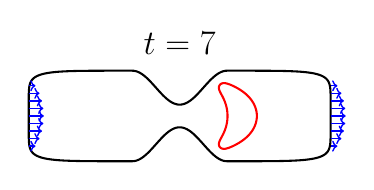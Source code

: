 \begin{tikzpicture}[scale=0.5]

\begin{axis}[
  xmin = -11,
  xmax = 11,
  ymin = -3.2,
  ymax = 3.2,
  scale only axis,
  axis equal image,
  hide axis,
  title = {\Huge$t=7$}
  ]

\addplot [mark=none,black,line width=1.5] table{
1.0e+01 0.0e+00
1.0e+01 3.682e-02
1.0e+01 7.365e-02
1.0e+01 1.105e-01
1.0e+01 1.474e-01
1.0e+01 1.843e-01
1.0e+01 2.213e-01
1.0e+01 2.583e-01
1.0e+01 2.955e-01
1.0e+01 3.327e-01
1.0e+01 3.7e-01
1.0e+01 4.074e-01
1.0e+01 4.45e-01
1.0e+01 4.827e-01
1.0e+01 5.205e-01
1.0e+01 5.586e-01
1.0e+01 5.967e-01
1.0e+01 6.351e-01
1.0e+01 6.737e-01
1.0e+01 7.125e-01
1.0e+01 7.515e-01
1.0e+01 7.907e-01
1.0e+01 8.302e-01
10.0e+00 8.7e-01
10.0e+00 9.1e-01
10.0e+00 9.504e-01
10.0e+00 9.911e-01
10.0e+00 1.032e+00
10.0e+00 1.073e+00
9.999e+00 1.115e+00
9.999e+00 1.157e+00
9.999e+00 1.2e+00
9.999e+00 1.242e+00
9.999e+00 1.286e+00
9.998e+00 1.33e+00
9.998e+00 1.374e+00
9.997e+00 1.419e+00
9.996e+00 1.464e+00
9.995e+00 1.509e+00
9.993e+00 1.556e+00
9.992e+00 1.602e+00
9.989e+00 1.649e+00
9.987e+00 1.697e+00
9.983e+00 1.746e+00
9.979e+00 1.794e+00
9.974e+00 1.844e+00
9.968e+00 1.894e+00
9.961e+00 1.944e+00
9.951e+00 1.995e+00
9.94e+00 2.046e+00
9.927e+00 2.097e+00
9.911e+00 2.149e+00
9.891e+00 2.201e+00
9.868e+00 2.252e+00
9.84e+00 2.304e+00
9.807e+00 2.355e+00
9.769e+00 2.405e+00
9.724e+00 2.454e+00
9.671e+00 2.503e+00
9.611e+00 2.55e+00
9.542e+00 2.594e+00
9.463e+00 2.637e+00
9.376e+00 2.678e+00
9.278e+00 2.716e+00
9.17e+00 2.751e+00
9.053e+00 2.783e+00
8.926e+00 2.813e+00
8.791e+00 2.839e+00
8.648e+00 2.862e+00
8.498e+00 2.883e+00
8.342e+00 2.901e+00
8.182e+00 2.917e+00
8.017e+00 2.931e+00
7.849e+00 2.942e+00
7.679e+00 2.952e+00
7.508e+00 2.96e+00
7.336e+00 2.967e+00
7.163e+00 2.973e+00
6.991e+00 2.978e+00
6.82e+00 2.982e+00
6.649e+00 2.985e+00
6.48e+00 2.988e+00
6.312e+00 2.99e+00
6.146e+00 2.992e+00
5.981e+00 2.994e+00
5.819e+00 2.995e+00
5.657e+00 2.996e+00
5.498e+00 2.997e+00
5.341e+00 2.998e+00
5.185e+00 2.998e+00
5.031e+00 2.998e+00
4.879e+00 2.999e+00
4.728e+00 2.999e+00
4.579e+00 2.999e+00
4.432e+00 2.999e+00
4.286e+00 3.0e+00
4.142e+00 3.0e+00
3.999e+00 3.0e+00
3.857e+00 3.0e+00
3.717e+00 3.0e+00
3.578e+00 3.0e+00
3.44e+00 3.0e+00
3.304e+00 3.0e+00
3.168e+00 3.0e+00
3.033e+00 2.993e+00
2.9e+00 2.967e+00
2.767e+00 2.922e+00
2.636e+00 2.859e+00
2.505e+00 2.78e+00
2.375e+00 2.685e+00
2.246e+00 2.578e+00
2.117e+00 2.459e+00
1.989e+00 2.332e+00
1.862e+00 2.198e+00
1.735e+00 2.059e+00
1.609e+00 1.918e+00
1.483e+00 1.777e+00
1.358e+00 1.638e+00
1.233e+00 1.503e+00
1.109e+00 1.374e+00
9.849e-01 1.253e+00
8.611e-01 1.142e+00
7.376e-01 1.042e+00
6.144e-01 9.557e-01
4.913e-01 8.831e-01
3.683e-01 8.255e-01
2.455e-01 7.837e-01
1.227e-01 7.585e-01
6.123e-16 7.5e-01
-1.227e-01 7.585e-01
-2.455e-01 7.837e-01
-3.683e-01 8.255e-01
-4.913e-01 8.831e-01
-6.144e-01 9.557e-01
-7.376e-01 1.042e+00
-8.611e-01 1.142e+00
-9.849e-01 1.253e+00
-1.109e+00 1.374e+00
-1.233e+00 1.503e+00
-1.358e+00 1.638e+00
-1.483e+00 1.777e+00
-1.609e+00 1.918e+00
-1.735e+00 2.059e+00
-1.862e+00 2.198e+00
-1.989e+00 2.332e+00
-2.117e+00 2.459e+00
-2.246e+00 2.578e+00
-2.375e+00 2.685e+00
-2.505e+00 2.78e+00
-2.636e+00 2.859e+00
-2.767e+00 2.922e+00
-2.9e+00 2.967e+00
-3.033e+00 2.993e+00
-3.168e+00 3.0e+00
-3.304e+00 3.0e+00
-3.44e+00 3.0e+00
-3.578e+00 3.0e+00
-3.717e+00 3.0e+00
-3.857e+00 3.0e+00
-3.999e+00 3.0e+00
-4.142e+00 3.0e+00
-4.286e+00 3.0e+00
-4.432e+00 2.999e+00
-4.579e+00 2.999e+00
-4.728e+00 2.999e+00
-4.879e+00 2.999e+00
-5.031e+00 2.998e+00
-5.185e+00 2.998e+00
-5.341e+00 2.998e+00
-5.498e+00 2.997e+00
-5.657e+00 2.996e+00
-5.819e+00 2.995e+00
-5.981e+00 2.994e+00
-6.146e+00 2.992e+00
-6.312e+00 2.99e+00
-6.48e+00 2.988e+00
-6.649e+00 2.985e+00
-6.82e+00 2.982e+00
-6.991e+00 2.978e+00
-7.163e+00 2.973e+00
-7.336e+00 2.967e+00
-7.508e+00 2.96e+00
-7.679e+00 2.952e+00
-7.849e+00 2.942e+00
-8.017e+00 2.931e+00
-8.182e+00 2.917e+00
-8.342e+00 2.901e+00
-8.498e+00 2.883e+00
-8.648e+00 2.862e+00
-8.791e+00 2.839e+00
-8.926e+00 2.813e+00
-9.053e+00 2.783e+00
-9.17e+00 2.751e+00
-9.278e+00 2.716e+00
-9.376e+00 2.678e+00
-9.463e+00 2.637e+00
-9.542e+00 2.594e+00
-9.611e+00 2.55e+00
-9.671e+00 2.503e+00
-9.724e+00 2.454e+00
-9.769e+00 2.405e+00
-9.807e+00 2.355e+00
-9.84e+00 2.304e+00
-9.868e+00 2.252e+00
-9.891e+00 2.201e+00
-9.911e+00 2.149e+00
-9.927e+00 2.097e+00
-9.94e+00 2.046e+00
-9.951e+00 1.995e+00
-9.961e+00 1.944e+00
-9.968e+00 1.894e+00
-9.974e+00 1.844e+00
-9.979e+00 1.794e+00
-9.983e+00 1.746e+00
-9.987e+00 1.697e+00
-9.989e+00 1.649e+00
-9.992e+00 1.602e+00
-9.993e+00 1.556e+00
-9.995e+00 1.509e+00
-9.996e+00 1.464e+00
-9.997e+00 1.419e+00
-9.998e+00 1.374e+00
-9.998e+00 1.33e+00
-9.999e+00 1.286e+00
-9.999e+00 1.242e+00
-9.999e+00 1.2e+00
-9.999e+00 1.157e+00
-9.999e+00 1.115e+00
-10.0e+00 1.073e+00
-10.0e+00 1.032e+00
-10.0e+00 9.911e-01
-10.0e+00 9.504e-01
-10.0e+00 9.1e-01
-10.0e+00 8.7e-01
-1.0e+01 8.302e-01
-1.0e+01 7.907e-01
-1.0e+01 7.515e-01
-1.0e+01 7.125e-01
-1.0e+01 6.737e-01
-1.0e+01 6.351e-01
-1.0e+01 5.967e-01
-1.0e+01 5.586e-01
-1.0e+01 5.205e-01
-1.0e+01 4.827e-01
-1.0e+01 4.45e-01
-1.0e+01 4.074e-01
-1.0e+01 3.7e-01
-1.0e+01 3.327e-01
-1.0e+01 2.955e-01
-1.0e+01 2.583e-01
-1.0e+01 2.213e-01
-1.0e+01 1.843e-01
-1.0e+01 1.474e-01
-1.0e+01 1.105e-01
-1.0e+01 7.365e-02
-1.0e+01 3.682e-02
-1.0e+01 3.674e-16
-1.0e+01 -3.682e-02
-1.0e+01 -7.365e-02
-1.0e+01 -1.105e-01
-1.0e+01 -1.474e-01
-1.0e+01 -1.843e-01
-1.0e+01 -2.213e-01
-1.0e+01 -2.583e-01
-1.0e+01 -2.955e-01
-1.0e+01 -3.327e-01
-1.0e+01 -3.7e-01
-1.0e+01 -4.074e-01
-1.0e+01 -4.45e-01
-1.0e+01 -4.827e-01
-1.0e+01 -5.205e-01
-1.0e+01 -5.586e-01
-1.0e+01 -5.967e-01
-1.0e+01 -6.351e-01
-1.0e+01 -6.737e-01
-1.0e+01 -7.125e-01
-1.0e+01 -7.515e-01
-1.0e+01 -7.907e-01
-1.0e+01 -8.302e-01
-10.0e+00 -8.7e-01
-10.0e+00 -9.1e-01
-10.0e+00 -9.504e-01
-10.0e+00 -9.911e-01
-10.0e+00 -1.032e+00
-10.0e+00 -1.073e+00
-9.999e+00 -1.115e+00
-9.999e+00 -1.157e+00
-9.999e+00 -1.2e+00
-9.999e+00 -1.242e+00
-9.999e+00 -1.286e+00
-9.998e+00 -1.33e+00
-9.998e+00 -1.374e+00
-9.997e+00 -1.419e+00
-9.996e+00 -1.464e+00
-9.995e+00 -1.509e+00
-9.993e+00 -1.556e+00
-9.992e+00 -1.602e+00
-9.989e+00 -1.649e+00
-9.987e+00 -1.697e+00
-9.983e+00 -1.746e+00
-9.979e+00 -1.794e+00
-9.974e+00 -1.844e+00
-9.968e+00 -1.894e+00
-9.961e+00 -1.944e+00
-9.951e+00 -1.995e+00
-9.94e+00 -2.046e+00
-9.927e+00 -2.097e+00
-9.911e+00 -2.149e+00
-9.891e+00 -2.201e+00
-9.868e+00 -2.252e+00
-9.84e+00 -2.304e+00
-9.807e+00 -2.355e+00
-9.769e+00 -2.405e+00
-9.724e+00 -2.454e+00
-9.671e+00 -2.503e+00
-9.611e+00 -2.55e+00
-9.542e+00 -2.594e+00
-9.463e+00 -2.637e+00
-9.376e+00 -2.678e+00
-9.278e+00 -2.716e+00
-9.17e+00 -2.751e+00
-9.053e+00 -2.783e+00
-8.926e+00 -2.813e+00
-8.791e+00 -2.839e+00
-8.648e+00 -2.862e+00
-8.498e+00 -2.883e+00
-8.342e+00 -2.901e+00
-8.182e+00 -2.917e+00
-8.017e+00 -2.931e+00
-7.849e+00 -2.942e+00
-7.679e+00 -2.952e+00
-7.508e+00 -2.96e+00
-7.336e+00 -2.967e+00
-7.163e+00 -2.973e+00
-6.991e+00 -2.978e+00
-6.82e+00 -2.982e+00
-6.649e+00 -2.985e+00
-6.48e+00 -2.988e+00
-6.312e+00 -2.99e+00
-6.146e+00 -2.992e+00
-5.981e+00 -2.994e+00
-5.819e+00 -2.995e+00
-5.657e+00 -2.996e+00
-5.498e+00 -2.997e+00
-5.341e+00 -2.998e+00
-5.185e+00 -2.998e+00
-5.031e+00 -2.998e+00
-4.879e+00 -2.999e+00
-4.728e+00 -2.999e+00
-4.579e+00 -2.999e+00
-4.432e+00 -2.999e+00
-4.286e+00 -3.0e+00
-4.142e+00 -3.0e+00
-3.999e+00 -3.0e+00
-3.857e+00 -3.0e+00
-3.717e+00 -3.0e+00
-3.578e+00 -3.0e+00
-3.44e+00 -3.0e+00
-3.304e+00 -3.0e+00
-3.168e+00 -3.0e+00
-3.033e+00 -2.993e+00
-2.9e+00 -2.967e+00
-2.767e+00 -2.922e+00
-2.636e+00 -2.859e+00
-2.505e+00 -2.78e+00
-2.375e+00 -2.685e+00
-2.246e+00 -2.578e+00
-2.117e+00 -2.459e+00
-1.989e+00 -2.332e+00
-1.862e+00 -2.198e+00
-1.735e+00 -2.059e+00
-1.609e+00 -1.918e+00
-1.483e+00 -1.777e+00
-1.358e+00 -1.638e+00
-1.233e+00 -1.503e+00
-1.109e+00 -1.374e+00
-9.849e-01 -1.253e+00
-8.611e-01 -1.142e+00
-7.376e-01 -1.042e+00
-6.144e-01 -9.557e-01
-4.913e-01 -8.831e-01
-3.683e-01 -8.255e-01
-2.455e-01 -7.837e-01
-1.227e-01 -7.585e-01
-1.837e-15 -7.5e-01
1.227e-01 -7.585e-01
2.455e-01 -7.837e-01
3.683e-01 -8.255e-01
4.913e-01 -8.831e-01
6.144e-01 -9.557e-01
7.376e-01 -1.042e+00
8.611e-01 -1.142e+00
9.849e-01 -1.253e+00
1.109e+00 -1.374e+00
1.233e+00 -1.503e+00
1.358e+00 -1.638e+00
1.483e+00 -1.777e+00
1.609e+00 -1.918e+00
1.735e+00 -2.059e+00
1.862e+00 -2.198e+00
1.989e+00 -2.332e+00
2.117e+00 -2.459e+00
2.246e+00 -2.578e+00
2.375e+00 -2.685e+00
2.505e+00 -2.78e+00
2.636e+00 -2.859e+00
2.767e+00 -2.922e+00
2.9e+00 -2.967e+00
3.033e+00 -2.993e+00
3.168e+00 -3.0e+00
3.304e+00 -3.0e+00
3.44e+00 -3.0e+00
3.578e+00 -3.0e+00
3.717e+00 -3.0e+00
3.857e+00 -3.0e+00
3.999e+00 -3.0e+00
4.142e+00 -3.0e+00
4.286e+00 -3.0e+00
4.432e+00 -2.999e+00
4.579e+00 -2.999e+00
4.728e+00 -2.999e+00
4.879e+00 -2.999e+00
5.031e+00 -2.998e+00
5.185e+00 -2.998e+00
5.341e+00 -2.998e+00
5.498e+00 -2.997e+00
5.657e+00 -2.996e+00
5.819e+00 -2.995e+00
5.981e+00 -2.994e+00
6.146e+00 -2.992e+00
6.312e+00 -2.99e+00
6.48e+00 -2.988e+00
6.649e+00 -2.985e+00
6.82e+00 -2.982e+00
6.991e+00 -2.978e+00
7.163e+00 -2.973e+00
7.336e+00 -2.967e+00
7.508e+00 -2.96e+00
7.679e+00 -2.952e+00
7.849e+00 -2.942e+00
8.017e+00 -2.931e+00
8.182e+00 -2.917e+00
8.342e+00 -2.901e+00
8.498e+00 -2.883e+00
8.648e+00 -2.862e+00
8.791e+00 -2.839e+00
8.926e+00 -2.813e+00
9.053e+00 -2.783e+00
9.17e+00 -2.751e+00
9.278e+00 -2.716e+00
9.376e+00 -2.678e+00
9.463e+00 -2.637e+00
9.542e+00 -2.594e+00
9.611e+00 -2.55e+00
9.671e+00 -2.503e+00
9.724e+00 -2.454e+00
9.769e+00 -2.405e+00
9.807e+00 -2.355e+00
9.84e+00 -2.304e+00
9.868e+00 -2.252e+00
9.891e+00 -2.201e+00
9.911e+00 -2.149e+00
9.927e+00 -2.097e+00
9.94e+00 -2.046e+00
9.951e+00 -1.995e+00
9.961e+00 -1.944e+00
9.968e+00 -1.894e+00
9.974e+00 -1.844e+00
9.979e+00 -1.794e+00
9.983e+00 -1.746e+00
9.987e+00 -1.697e+00
9.989e+00 -1.649e+00
9.992e+00 -1.602e+00
9.993e+00 -1.556e+00
9.995e+00 -1.509e+00
9.996e+00 -1.464e+00
9.997e+00 -1.419e+00
9.998e+00 -1.374e+00
9.998e+00 -1.33e+00
9.999e+00 -1.286e+00
9.999e+00 -1.242e+00
9.999e+00 -1.2e+00
9.999e+00 -1.157e+00
9.999e+00 -1.115e+00
10.0e+00 -1.073e+00
10.0e+00 -1.032e+00
10.0e+00 -9.911e-01
10.0e+00 -9.504e-01
10.0e+00 -9.1e-01
10.0e+00 -8.7e-01
1.0e+01 -8.302e-01
1.0e+01 -7.907e-01
1.0e+01 -7.515e-01
1.0e+01 -7.125e-01
1.0e+01 -6.737e-01
1.0e+01 -6.351e-01
1.0e+01 -5.967e-01
1.0e+01 -5.586e-01
1.0e+01 -5.205e-01
1.0e+01 -4.827e-01
1.0e+01 -4.45e-01
1.0e+01 -4.074e-01
1.0e+01 -3.7e-01
1.0e+01 -3.327e-01
1.0e+01 -2.955e-01
1.0e+01 -2.583e-01
1.0e+01 -2.213e-01
1.0e+01 -1.843e-01
1.0e+01 -1.474e-01
1.0e+01 -1.105e-01
1.0e+01 -7.365e-02
1.0e+01 -3.682e-02
1.0e+01 0.0e+00
};


\addplot [mark=none,red,line width=1.5] table{
3.316e+00 2.087e+00
3.296e+00 2.094e+00
3.276e+00 2.102e+00
3.256e+00 2.109e+00
3.235e+00 2.116e+00
3.213e+00 2.124e+00
3.191e+00 2.131e+00
3.168e+00 2.138e+00
3.145e+00 2.144e+00
3.12e+00 2.151e+00
3.095e+00 2.157e+00
3.068e+00 2.163e+00
3.041e+00 2.168e+00
3.012e+00 2.172e+00
2.982e+00 2.175e+00
2.952e+00 2.176e+00
2.92e+00 2.176e+00
2.887e+00 2.174e+00
2.853e+00 2.169e+00
2.819e+00 2.161e+00
2.785e+00 2.15e+00
2.752e+00 2.134e+00
2.719e+00 2.114e+00
2.689e+00 2.089e+00
2.662e+00 2.059e+00
2.639e+00 2.025e+00
2.621e+00 1.987e+00
2.608e+00 1.946e+00
2.602e+00 1.902e+00
2.6e+00 1.856e+00
2.604e+00 1.81e+00
2.614e+00 1.764e+00
2.627e+00 1.718e+00
2.643e+00 1.671e+00
2.663e+00 1.625e+00
2.684e+00 1.579e+00
2.707e+00 1.533e+00
2.732e+00 1.486e+00
2.757e+00 1.439e+00
2.783e+00 1.392e+00
2.809e+00 1.343e+00
2.835e+00 1.294e+00
2.861e+00 1.244e+00
2.886e+00 1.193e+00
2.911e+00 1.141e+00
2.935e+00 1.087e+00
2.958e+00 1.033e+00
2.981e+00 9.782e-01
3.002e+00 9.222e-01
3.023e+00 8.652e-01
3.042e+00 8.074e-01
3.061e+00 7.487e-01
3.077e+00 6.892e-01
3.093e+00 6.29e-01
3.107e+00 5.681e-01
3.12e+00 5.066e-01
3.132e+00 4.446e-01
3.142e+00 3.82e-01
3.151e+00 3.19e-01
3.158e+00 2.556e-01
3.163e+00 1.92e-01
3.167e+00 1.281e-01
3.17e+00 6.409e-02
3.171e+00 -1.272e-08
3.17e+00 -6.409e-02
3.167e+00 -1.281e-01
3.163e+00 -1.92e-01
3.158e+00 -2.556e-01
3.151e+00 -3.19e-01
3.142e+00 -3.82e-01
3.132e+00 -4.446e-01
3.12e+00 -5.066e-01
3.107e+00 -5.681e-01
3.093e+00 -6.29e-01
3.077e+00 -6.892e-01
3.061e+00 -7.487e-01
3.042e+00 -8.074e-01
3.023e+00 -8.652e-01
3.002e+00 -9.222e-01
2.981e+00 -9.782e-01
2.958e+00 -1.033e+00
2.935e+00 -1.087e+00
2.911e+00 -1.141e+00
2.886e+00 -1.193e+00
2.861e+00 -1.244e+00
2.835e+00 -1.294e+00
2.809e+00 -1.343e+00
2.783e+00 -1.392e+00
2.757e+00 -1.439e+00
2.732e+00 -1.486e+00
2.707e+00 -1.533e+00
2.684e+00 -1.579e+00
2.663e+00 -1.625e+00
2.643e+00 -1.671e+00
2.627e+00 -1.718e+00
2.614e+00 -1.764e+00
2.604e+00 -1.81e+00
2.6e+00 -1.856e+00
2.602e+00 -1.902e+00
2.608e+00 -1.946e+00
2.621e+00 -1.987e+00
2.639e+00 -2.025e+00
2.662e+00 -2.059e+00
2.689e+00 -2.089e+00
2.719e+00 -2.114e+00
2.752e+00 -2.134e+00
2.785e+00 -2.15e+00
2.819e+00 -2.161e+00
2.853e+00 -2.169e+00
2.887e+00 -2.174e+00
2.92e+00 -2.176e+00
2.952e+00 -2.176e+00
2.982e+00 -2.175e+00
3.012e+00 -2.172e+00
3.041e+00 -2.168e+00
3.068e+00 -2.163e+00
3.095e+00 -2.157e+00
3.12e+00 -2.151e+00
3.145e+00 -2.144e+00
3.168e+00 -2.138e+00
3.191e+00 -2.131e+00
3.213e+00 -2.124e+00
3.235e+00 -2.116e+00
3.256e+00 -2.109e+00
3.276e+00 -2.102e+00
3.296e+00 -2.094e+00
3.316e+00 -2.087e+00
3.336e+00 -2.079e+00
3.355e+00 -2.071e+00
3.375e+00 -2.063e+00
3.395e+00 -2.055e+00
3.415e+00 -2.046e+00
3.435e+00 -2.037e+00
3.456e+00 -2.028e+00
3.477e+00 -2.019e+00
3.499e+00 -2.009e+00
3.521e+00 -1.998e+00
3.544e+00 -1.988e+00
3.568e+00 -1.976e+00
3.592e+00 -1.965e+00
3.617e+00 -1.952e+00
3.643e+00 -1.939e+00
3.67e+00 -1.926e+00
3.697e+00 -1.912e+00
3.725e+00 -1.897e+00
3.754e+00 -1.881e+00
3.784e+00 -1.865e+00
3.815e+00 -1.848e+00
3.846e+00 -1.83e+00
3.878e+00 -1.812e+00
3.911e+00 -1.792e+00
3.945e+00 -1.772e+00
3.979e+00 -1.751e+00
4.014e+00 -1.729e+00
4.049e+00 -1.706e+00
4.085e+00 -1.682e+00
4.122e+00 -1.657e+00
4.159e+00 -1.631e+00
4.196e+00 -1.603e+00
4.234e+00 -1.575e+00
4.272e+00 -1.546e+00
4.31e+00 -1.515e+00
4.349e+00 -1.483e+00
4.388e+00 -1.45e+00
4.426e+00 -1.415e+00
4.465e+00 -1.38e+00
4.503e+00 -1.343e+00
4.542e+00 -1.304e+00
4.579e+00 -1.264e+00
4.617e+00 -1.223e+00
4.654e+00 -1.181e+00
4.69e+00 -1.136e+00
4.726e+00 -1.091e+00
4.761e+00 -1.044e+00
4.794e+00 -9.958e-01
4.827e+00 -9.461e-01
4.859e+00 -8.951e-01
4.889e+00 -8.426e-01
4.918e+00 -7.889e-01
4.945e+00 -7.338e-01
4.971e+00 -6.775e-01
4.994e+00 -6.201e-01
5.016e+00 -5.615e-01
5.036e+00 -5.019e-01
5.054e+00 -4.413e-01
5.07e+00 -3.799e-01
5.083e+00 -3.178e-01
5.094e+00 -2.55e-01
5.103e+00 -1.917e-01
5.109e+00 -1.28e-01
5.113e+00 -6.408e-02
5.114e+00 1.357e-06
5.113e+00 6.408e-02
5.109e+00 1.28e-01
5.103e+00 1.917e-01
5.094e+00 2.55e-01
5.083e+00 3.178e-01
5.07e+00 3.799e-01
5.054e+00 4.413e-01
5.036e+00 5.019e-01
5.016e+00 5.615e-01
4.994e+00 6.201e-01
4.971e+00 6.775e-01
4.945e+00 7.338e-01
4.918e+00 7.889e-01
4.889e+00 8.426e-01
4.859e+00 8.951e-01
4.827e+00 9.461e-01
4.794e+00 9.958e-01
4.761e+00 1.044e+00
4.726e+00 1.091e+00
4.69e+00 1.136e+00
4.654e+00 1.181e+00
4.617e+00 1.223e+00
4.579e+00 1.264e+00
4.542e+00 1.304e+00
4.503e+00 1.343e+00
4.465e+00 1.38e+00
4.426e+00 1.415e+00
4.388e+00 1.45e+00
4.349e+00 1.483e+00
4.31e+00 1.515e+00
4.272e+00 1.546e+00
4.234e+00 1.575e+00
4.196e+00 1.603e+00
4.159e+00 1.631e+00
4.122e+00 1.657e+00
4.085e+00 1.682e+00
4.049e+00 1.706e+00
4.014e+00 1.729e+00
3.979e+00 1.751e+00
3.945e+00 1.772e+00
3.911e+00 1.792e+00
3.878e+00 1.812e+00
3.846e+00 1.83e+00
3.815e+00 1.848e+00
3.784e+00 1.865e+00
3.754e+00 1.881e+00
3.725e+00 1.897e+00
3.697e+00 1.912e+00
3.67e+00 1.926e+00
3.643e+00 1.939e+00
3.617e+00 1.952e+00
3.592e+00 1.965e+00
3.568e+00 1.976e+00
3.544e+00 1.988e+00
3.521e+00 1.998e+00
3.499e+00 2.009e+00
3.477e+00 2.019e+00
3.456e+00 2.028e+00
3.435e+00 2.037e+00
3.415e+00 2.046e+00
3.395e+00 2.055e+00
3.375e+00 2.063e+00
3.355e+00 2.071e+00
3.336e+00 2.079e+00
3.316e+00 2.087e+00
};

\foreach \y in {-2.0,-1.5,...,2.0}
\addplot[color=blue,line width = 1.0pt,solid,->]
plot coordinates{
  (-10,\y)
  (-10+exp(9/(\y*\y-9))/exp(-1),\y)
};

\foreach \y in {-2.0,-1.5,...,2.0}
\addplot[color=blue,line width = 1.0pt,solid,->]
plot coordinates{
  (10,\y)
  (10+exp(9/(\y*\y-9))/exp(-1),\y)
};

\end{axis}

\end{tikzpicture}



